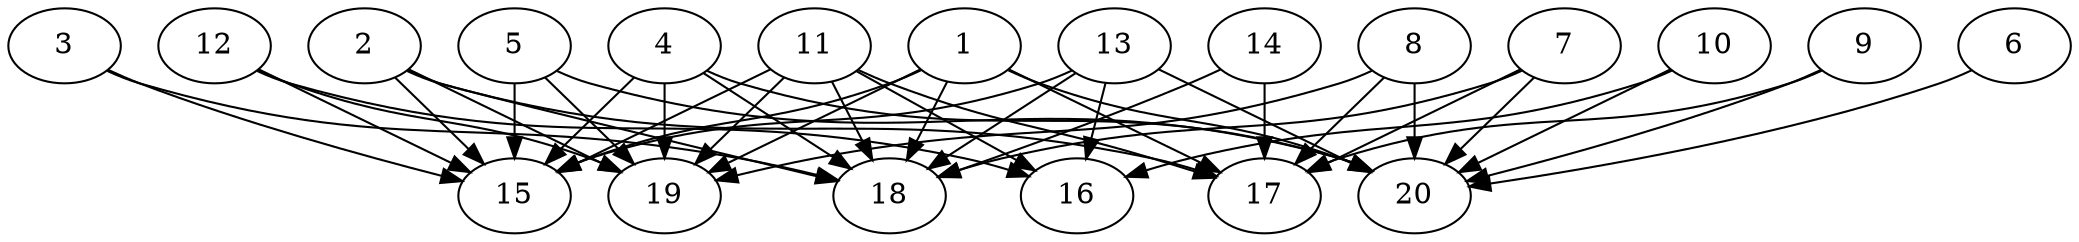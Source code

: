 // DAG automatically generated by daggen at Wed Jul 24 21:20:53 2019
// ./daggen --dot -n 20 --ccr 0.3 --fat 0.8 --regular 0.5 --density 0.7 --mindata 5242880 --maxdata 52428800 
digraph G {
  1 [size="31682560", alpha="0.18", expect_size="9504768"] 
  1 -> 15 [size ="9504768"]
  1 -> 17 [size ="9504768"]
  1 -> 18 [size ="9504768"]
  1 -> 19 [size ="9504768"]
  1 -> 20 [size ="9504768"]
  2 [size="90272427", alpha="0.14", expect_size="27081728"] 
  2 -> 15 [size ="27081728"]
  2 -> 17 [size ="27081728"]
  2 -> 18 [size ="27081728"]
  2 -> 19 [size ="27081728"]
  3 [size="71710720", alpha="0.18", expect_size="21513216"] 
  3 -> 15 [size ="21513216"]
  3 -> 18 [size ="21513216"]
  4 [size="160658773", alpha="0.18", expect_size="48197632"] 
  4 -> 15 [size ="48197632"]
  4 -> 18 [size ="48197632"]
  4 -> 19 [size ="48197632"]
  4 -> 20 [size ="48197632"]
  5 [size="24436053", alpha="0.11", expect_size="7330816"] 
  5 -> 15 [size ="7330816"]
  5 -> 19 [size ="7330816"]
  5 -> 20 [size ="7330816"]
  6 [size="170506240", alpha="0.16", expect_size="51151872"] 
  6 -> 20 [size ="51151872"]
  7 [size="87811413", alpha="0.09", expect_size="26343424"] 
  7 -> 17 [size ="26343424"]
  7 -> 18 [size ="26343424"]
  7 -> 20 [size ="26343424"]
  8 [size="27060907", alpha="0.04", expect_size="8118272"] 
  8 -> 17 [size ="8118272"]
  8 -> 19 [size ="8118272"]
  8 -> 20 [size ="8118272"]
  9 [size="136188587", alpha="0.17", expect_size="40856576"] 
  9 -> 17 [size ="40856576"]
  9 -> 20 [size ="40856576"]
  10 [size="117831680", alpha="0.16", expect_size="35349504"] 
  10 -> 16 [size ="35349504"]
  10 -> 20 [size ="35349504"]
  11 [size="163153920", alpha="0.02", expect_size="48946176"] 
  11 -> 15 [size ="48946176"]
  11 -> 16 [size ="48946176"]
  11 -> 17 [size ="48946176"]
  11 -> 18 [size ="48946176"]
  11 -> 19 [size ="48946176"]
  12 [size="145022293", alpha="0.07", expect_size="43506688"] 
  12 -> 15 [size ="43506688"]
  12 -> 16 [size ="43506688"]
  12 -> 19 [size ="43506688"]
  13 [size="100048213", alpha="0.14", expect_size="30014464"] 
  13 -> 15 [size ="30014464"]
  13 -> 16 [size ="30014464"]
  13 -> 18 [size ="30014464"]
  13 -> 20 [size ="30014464"]
  14 [size="83432107", alpha="0.06", expect_size="25029632"] 
  14 -> 17 [size ="25029632"]
  14 -> 18 [size ="25029632"]
  15 [size="69986987", alpha="0.07", expect_size="20996096"] 
  16 [size="155388587", alpha="0.02", expect_size="46616576"] 
  17 [size="126436693", alpha="0.01", expect_size="37931008"] 
  18 [size="37420373", alpha="0.12", expect_size="11226112"] 
  19 [size="67515733", alpha="0.04", expect_size="20254720"] 
  20 [size="43066027", alpha="0.06", expect_size="12919808"] 
}
